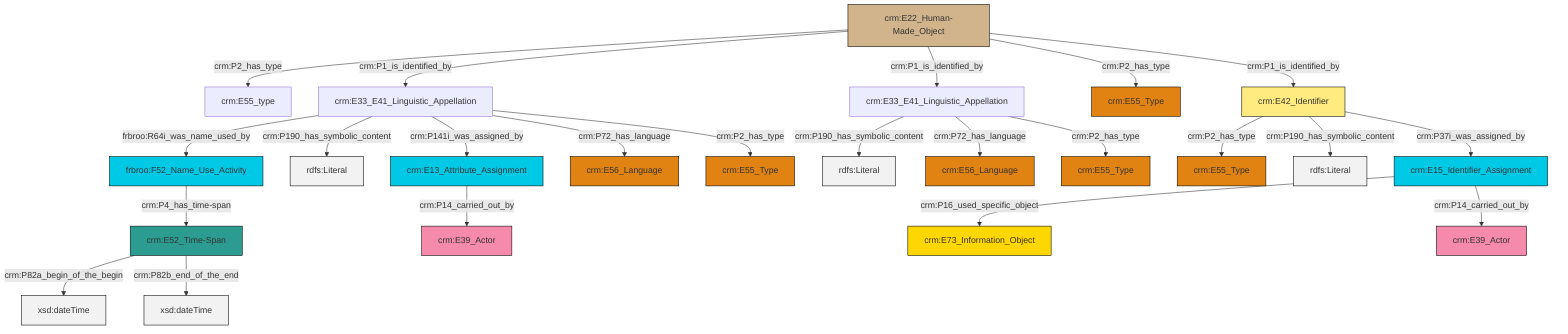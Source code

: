 graph TD
classDef Literal fill:#f2f2f2,stroke:#000000;
classDef CRM_Entity fill:#FFFFFF,stroke:#000000;
classDef Temporal_Entity fill:#00C9E6, stroke:#000000;
classDef Type fill:#E18312, stroke:#000000;
classDef Time-Span fill:#2C9C91, stroke:#000000;
classDef Appellation fill:#FFEB7F, stroke:#000000;
classDef Place fill:#008836, stroke:#000000;
classDef Persistent_Item fill:#B266B2, stroke:#000000;
classDef Conceptual_Object fill:#FFD700, stroke:#000000;
classDef Physical_Thing fill:#D2B48C, stroke:#000000;
classDef Actor fill:#f58aad, stroke:#000000;
classDef PC_Classes fill:#4ce600, stroke:#000000;
classDef Multi fill:#cccccc,stroke:#000000;

2["crm:E22_Human-Made_Object"]:::Physical_Thing -->|crm:P2_has_type| 3["crm:E55_type"]:::Default
0["crm:E33_E41_Linguistic_Appellation"]:::Default -->|crm:P190_has_symbolic_content| 4[rdfs:Literal]:::Literal
7["crm:E15_Identifier_Assignment"]:::Temporal_Entity -->|crm:P16_used_specific_object| 8["crm:E73_Information_Object"]:::Conceptual_Object
2["crm:E22_Human-Made_Object"]:::Physical_Thing -->|crm:P1_is_identified_by| 9["crm:E33_E41_Linguistic_Appellation"]:::Default
12["crm:E42_Identifier"]:::Appellation -->|crm:P2_has_type| 5["crm:E55_Type"]:::Type
9["crm:E33_E41_Linguistic_Appellation"]:::Default -->|frbroo:R64i_was_name_used_by| 14["frbroo:F52_Name_Use_Activity"]:::Temporal_Entity
9["crm:E33_E41_Linguistic_Appellation"]:::Default -->|crm:P190_has_symbolic_content| 15[rdfs:Literal]:::Literal
0["crm:E33_E41_Linguistic_Appellation"]:::Default -->|crm:P72_has_language| 16["crm:E56_Language"]:::Type
0["crm:E33_E41_Linguistic_Appellation"]:::Default -->|crm:P2_has_type| 17["crm:E55_Type"]:::Type
21["crm:E52_Time-Span"]:::Time-Span -->|crm:P82a_begin_of_the_begin| 22[xsd:dateTime]:::Literal
2["crm:E22_Human-Made_Object"]:::Physical_Thing -->|crm:P1_is_identified_by| 0["crm:E33_E41_Linguistic_Appellation"]:::Default
9["crm:E33_E41_Linguistic_Appellation"]:::Default -->|crm:P141i_was_assigned_by| 24["crm:E13_Attribute_Assignment"]:::Temporal_Entity
12["crm:E42_Identifier"]:::Appellation -->|crm:P190_has_symbolic_content| 25[rdfs:Literal]:::Literal
9["crm:E33_E41_Linguistic_Appellation"]:::Default -->|crm:P72_has_language| 27["crm:E56_Language"]:::Type
24["crm:E13_Attribute_Assignment"]:::Temporal_Entity -->|crm:P14_carried_out_by| 10["crm:E39_Actor"]:::Actor
14["frbroo:F52_Name_Use_Activity"]:::Temporal_Entity -->|crm:P4_has_time-span| 21["crm:E52_Time-Span"]:::Time-Span
21["crm:E52_Time-Span"]:::Time-Span -->|crm:P82b_end_of_the_end| 30[xsd:dateTime]:::Literal
9["crm:E33_E41_Linguistic_Appellation"]:::Default -->|crm:P2_has_type| 31["crm:E55_Type"]:::Type
7["crm:E15_Identifier_Assignment"]:::Temporal_Entity -->|crm:P14_carried_out_by| 33["crm:E39_Actor"]:::Actor
2["crm:E22_Human-Made_Object"]:::Physical_Thing -->|crm:P2_has_type| 36["crm:E55_Type"]:::Type
12["crm:E42_Identifier"]:::Appellation -->|crm:P37i_was_assigned_by| 7["crm:E15_Identifier_Assignment"]:::Temporal_Entity
2["crm:E22_Human-Made_Object"]:::Physical_Thing -->|crm:P1_is_identified_by| 12["crm:E42_Identifier"]:::Appellation